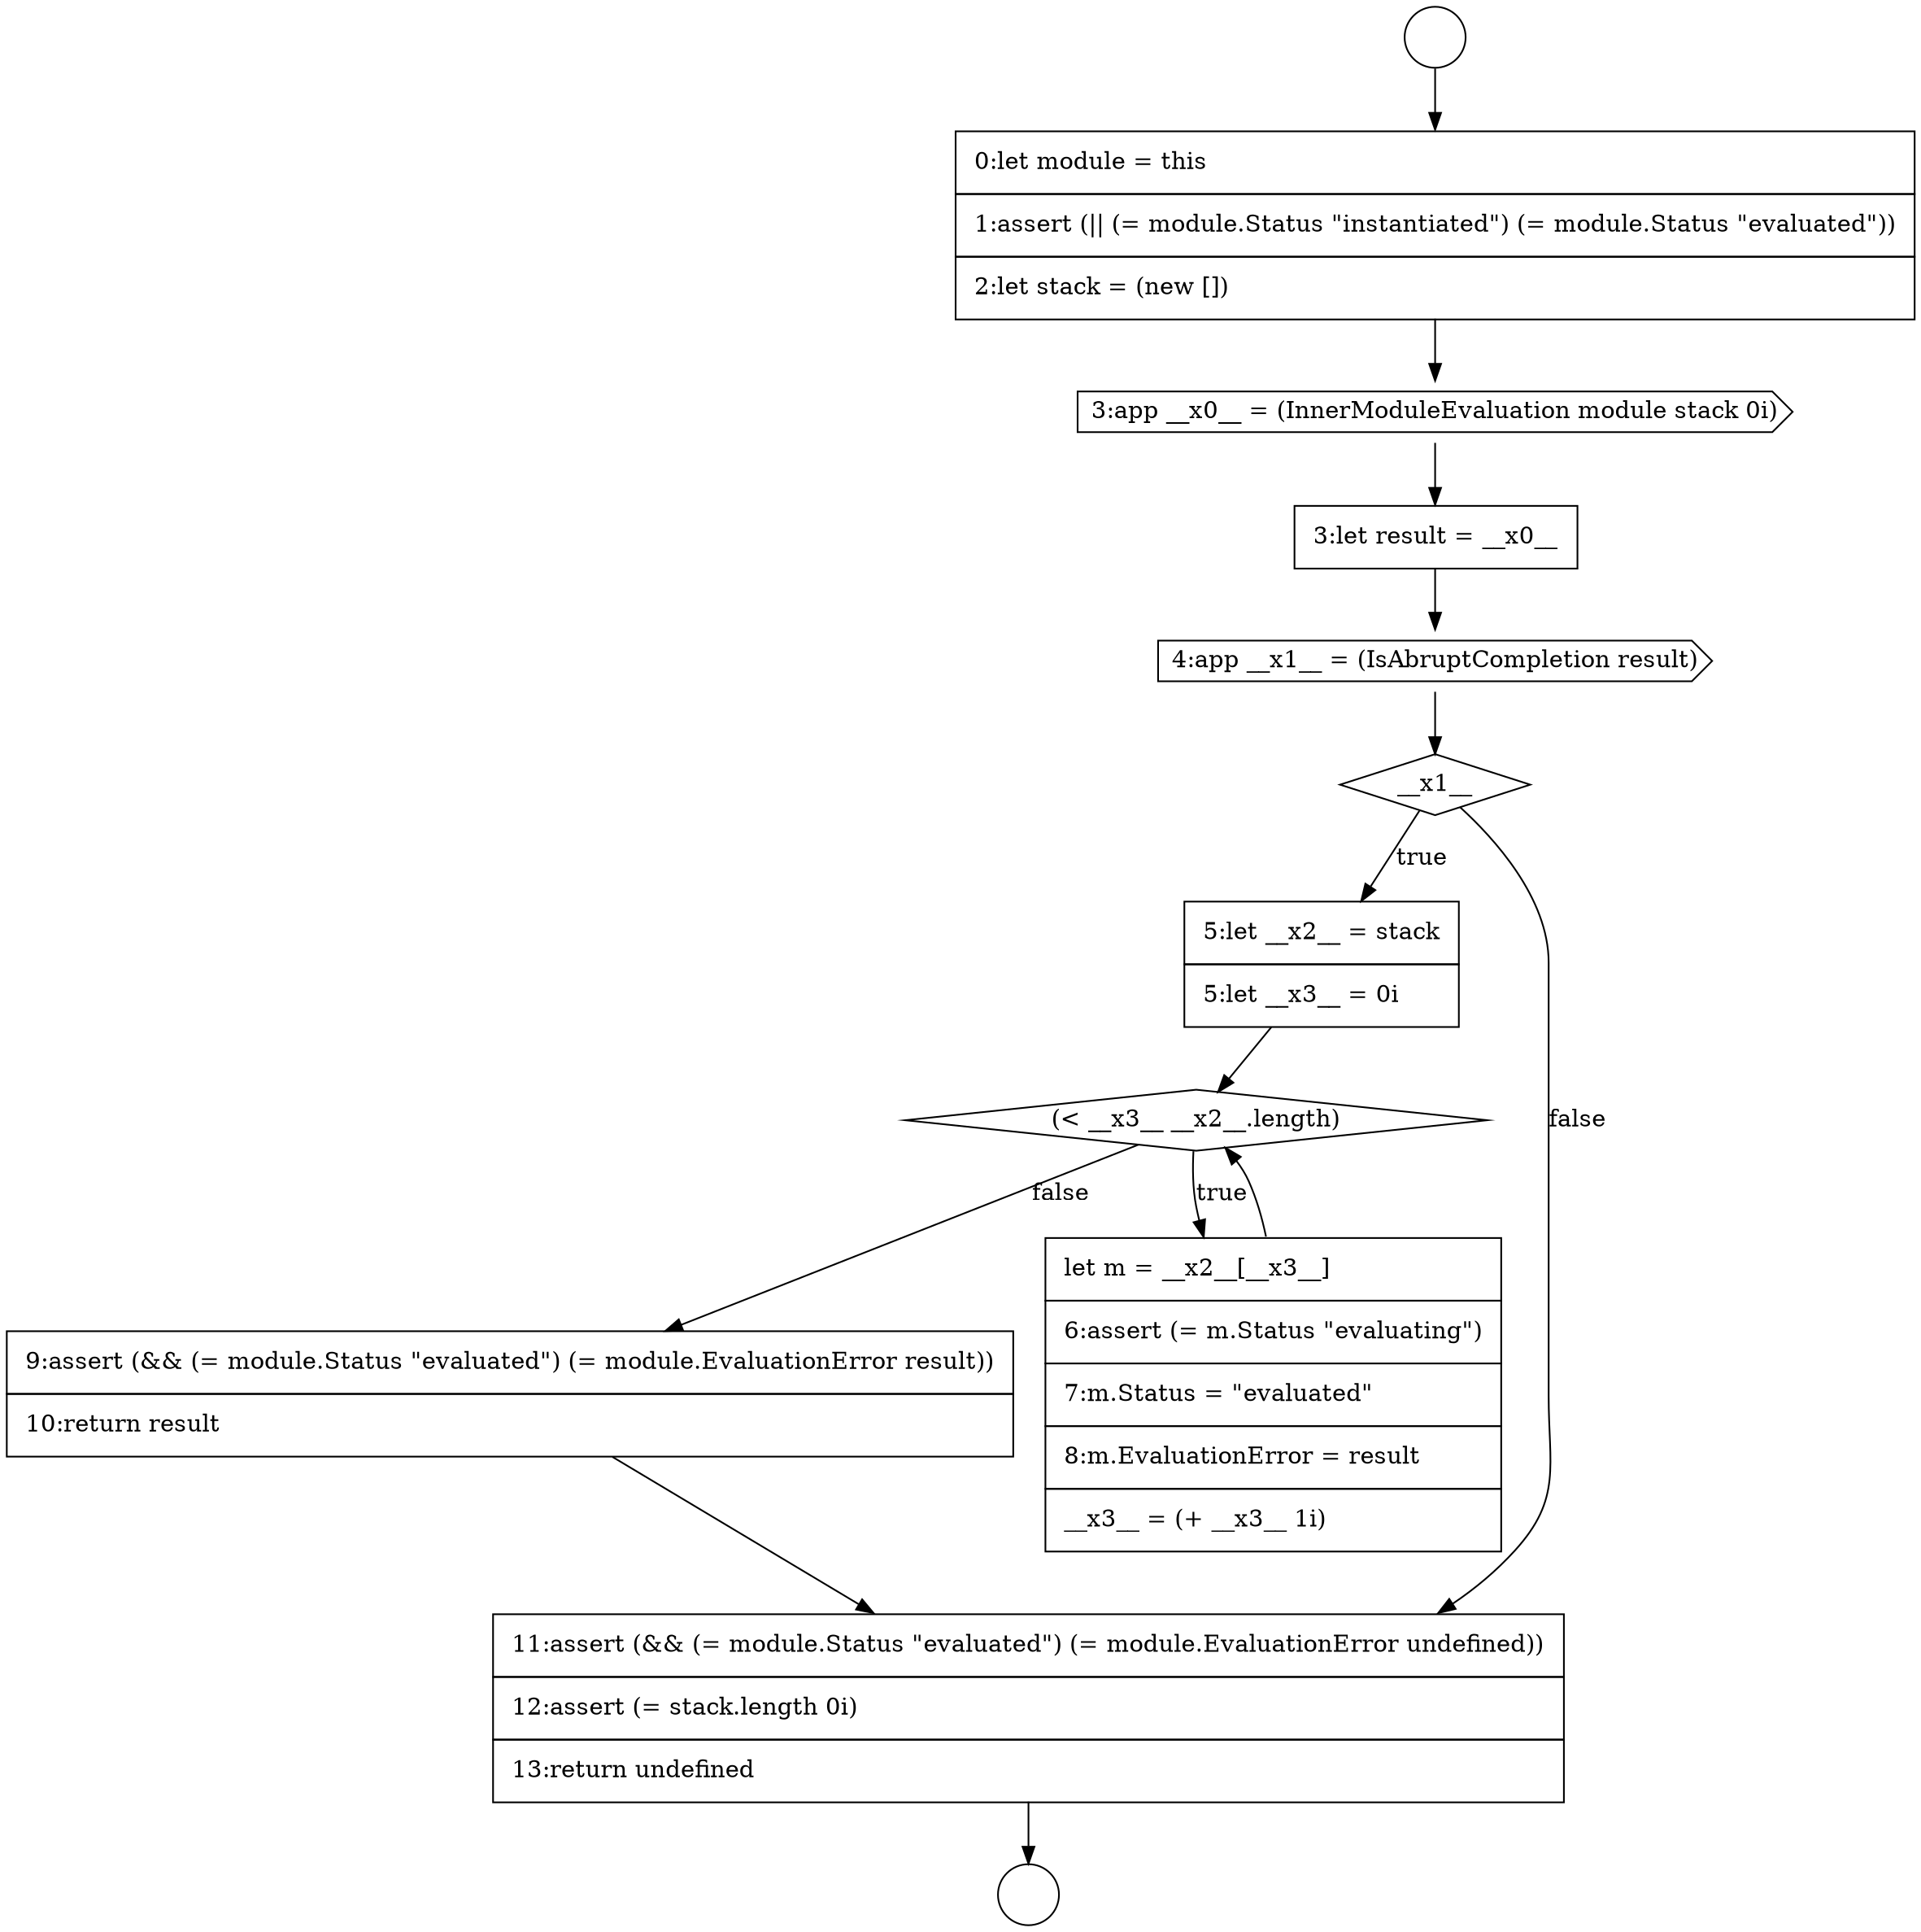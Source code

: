 digraph {
  node10259 [shape=none, margin=0, label=<<font color="black">
    <table border="0" cellborder="1" cellspacing="0" cellpadding="10">
      <tr><td align="left">3:let result = __x0__</td></tr>
    </table>
  </font>> color="black" fillcolor="white" style=filled]
  node10262 [shape=none, margin=0, label=<<font color="black">
    <table border="0" cellborder="1" cellspacing="0" cellpadding="10">
      <tr><td align="left">5:let __x2__ = stack</td></tr>
      <tr><td align="left">5:let __x3__ = 0i</td></tr>
    </table>
  </font>> color="black" fillcolor="white" style=filled]
  node10256 [shape=circle label=" " color="black" fillcolor="white" style=filled]
  node10258 [shape=cds, label=<<font color="black">3:app __x0__ = (InnerModuleEvaluation module stack 0i)</font>> color="black" fillcolor="white" style=filled]
  node10263 [shape=diamond, label=<<font color="black">(&lt; __x3__ __x2__.length)</font>> color="black" fillcolor="white" style=filled]
  node10266 [shape=none, margin=0, label=<<font color="black">
    <table border="0" cellborder="1" cellspacing="0" cellpadding="10">
      <tr><td align="left">11:assert (&amp;&amp; (= module.Status &quot;evaluated&quot;) (= module.EvaluationError undefined))</td></tr>
      <tr><td align="left">12:assert (= stack.length 0i)</td></tr>
      <tr><td align="left">13:return undefined</td></tr>
    </table>
  </font>> color="black" fillcolor="white" style=filled]
  node10257 [shape=none, margin=0, label=<<font color="black">
    <table border="0" cellborder="1" cellspacing="0" cellpadding="10">
      <tr><td align="left">0:let module = this</td></tr>
      <tr><td align="left">1:assert (|| (= module.Status &quot;instantiated&quot;) (= module.Status &quot;evaluated&quot;))</td></tr>
      <tr><td align="left">2:let stack = (new [])</td></tr>
    </table>
  </font>> color="black" fillcolor="white" style=filled]
  node10265 [shape=none, margin=0, label=<<font color="black">
    <table border="0" cellborder="1" cellspacing="0" cellpadding="10">
      <tr><td align="left">9:assert (&amp;&amp; (= module.Status &quot;evaluated&quot;) (= module.EvaluationError result))</td></tr>
      <tr><td align="left">10:return result</td></tr>
    </table>
  </font>> color="black" fillcolor="white" style=filled]
  node10264 [shape=none, margin=0, label=<<font color="black">
    <table border="0" cellborder="1" cellspacing="0" cellpadding="10">
      <tr><td align="left">let m = __x2__[__x3__]</td></tr>
      <tr><td align="left">6:assert (= m.Status &quot;evaluating&quot;)</td></tr>
      <tr><td align="left">7:m.Status = &quot;evaluated&quot;</td></tr>
      <tr><td align="left">8:m.EvaluationError = result</td></tr>
      <tr><td align="left">__x3__ = (+ __x3__ 1i)</td></tr>
    </table>
  </font>> color="black" fillcolor="white" style=filled]
  node10260 [shape=cds, label=<<font color="black">4:app __x1__ = (IsAbruptCompletion result)</font>> color="black" fillcolor="white" style=filled]
  node10261 [shape=diamond, label=<<font color="black">__x1__</font>> color="black" fillcolor="white" style=filled]
  node10255 [shape=circle label=" " color="black" fillcolor="white" style=filled]
  node10265 -> node10266 [ color="black"]
  node10257 -> node10258 [ color="black"]
  node10266 -> node10256 [ color="black"]
  node10263 -> node10264 [label=<<font color="black">true</font>> color="black"]
  node10263 -> node10265 [label=<<font color="black">false</font>> color="black"]
  node10259 -> node10260 [ color="black"]
  node10262 -> node10263 [ color="black"]
  node10255 -> node10257 [ color="black"]
  node10258 -> node10259 [ color="black"]
  node10261 -> node10262 [label=<<font color="black">true</font>> color="black"]
  node10261 -> node10266 [label=<<font color="black">false</font>> color="black"]
  node10264 -> node10263 [ color="black"]
  node10260 -> node10261 [ color="black"]
}

